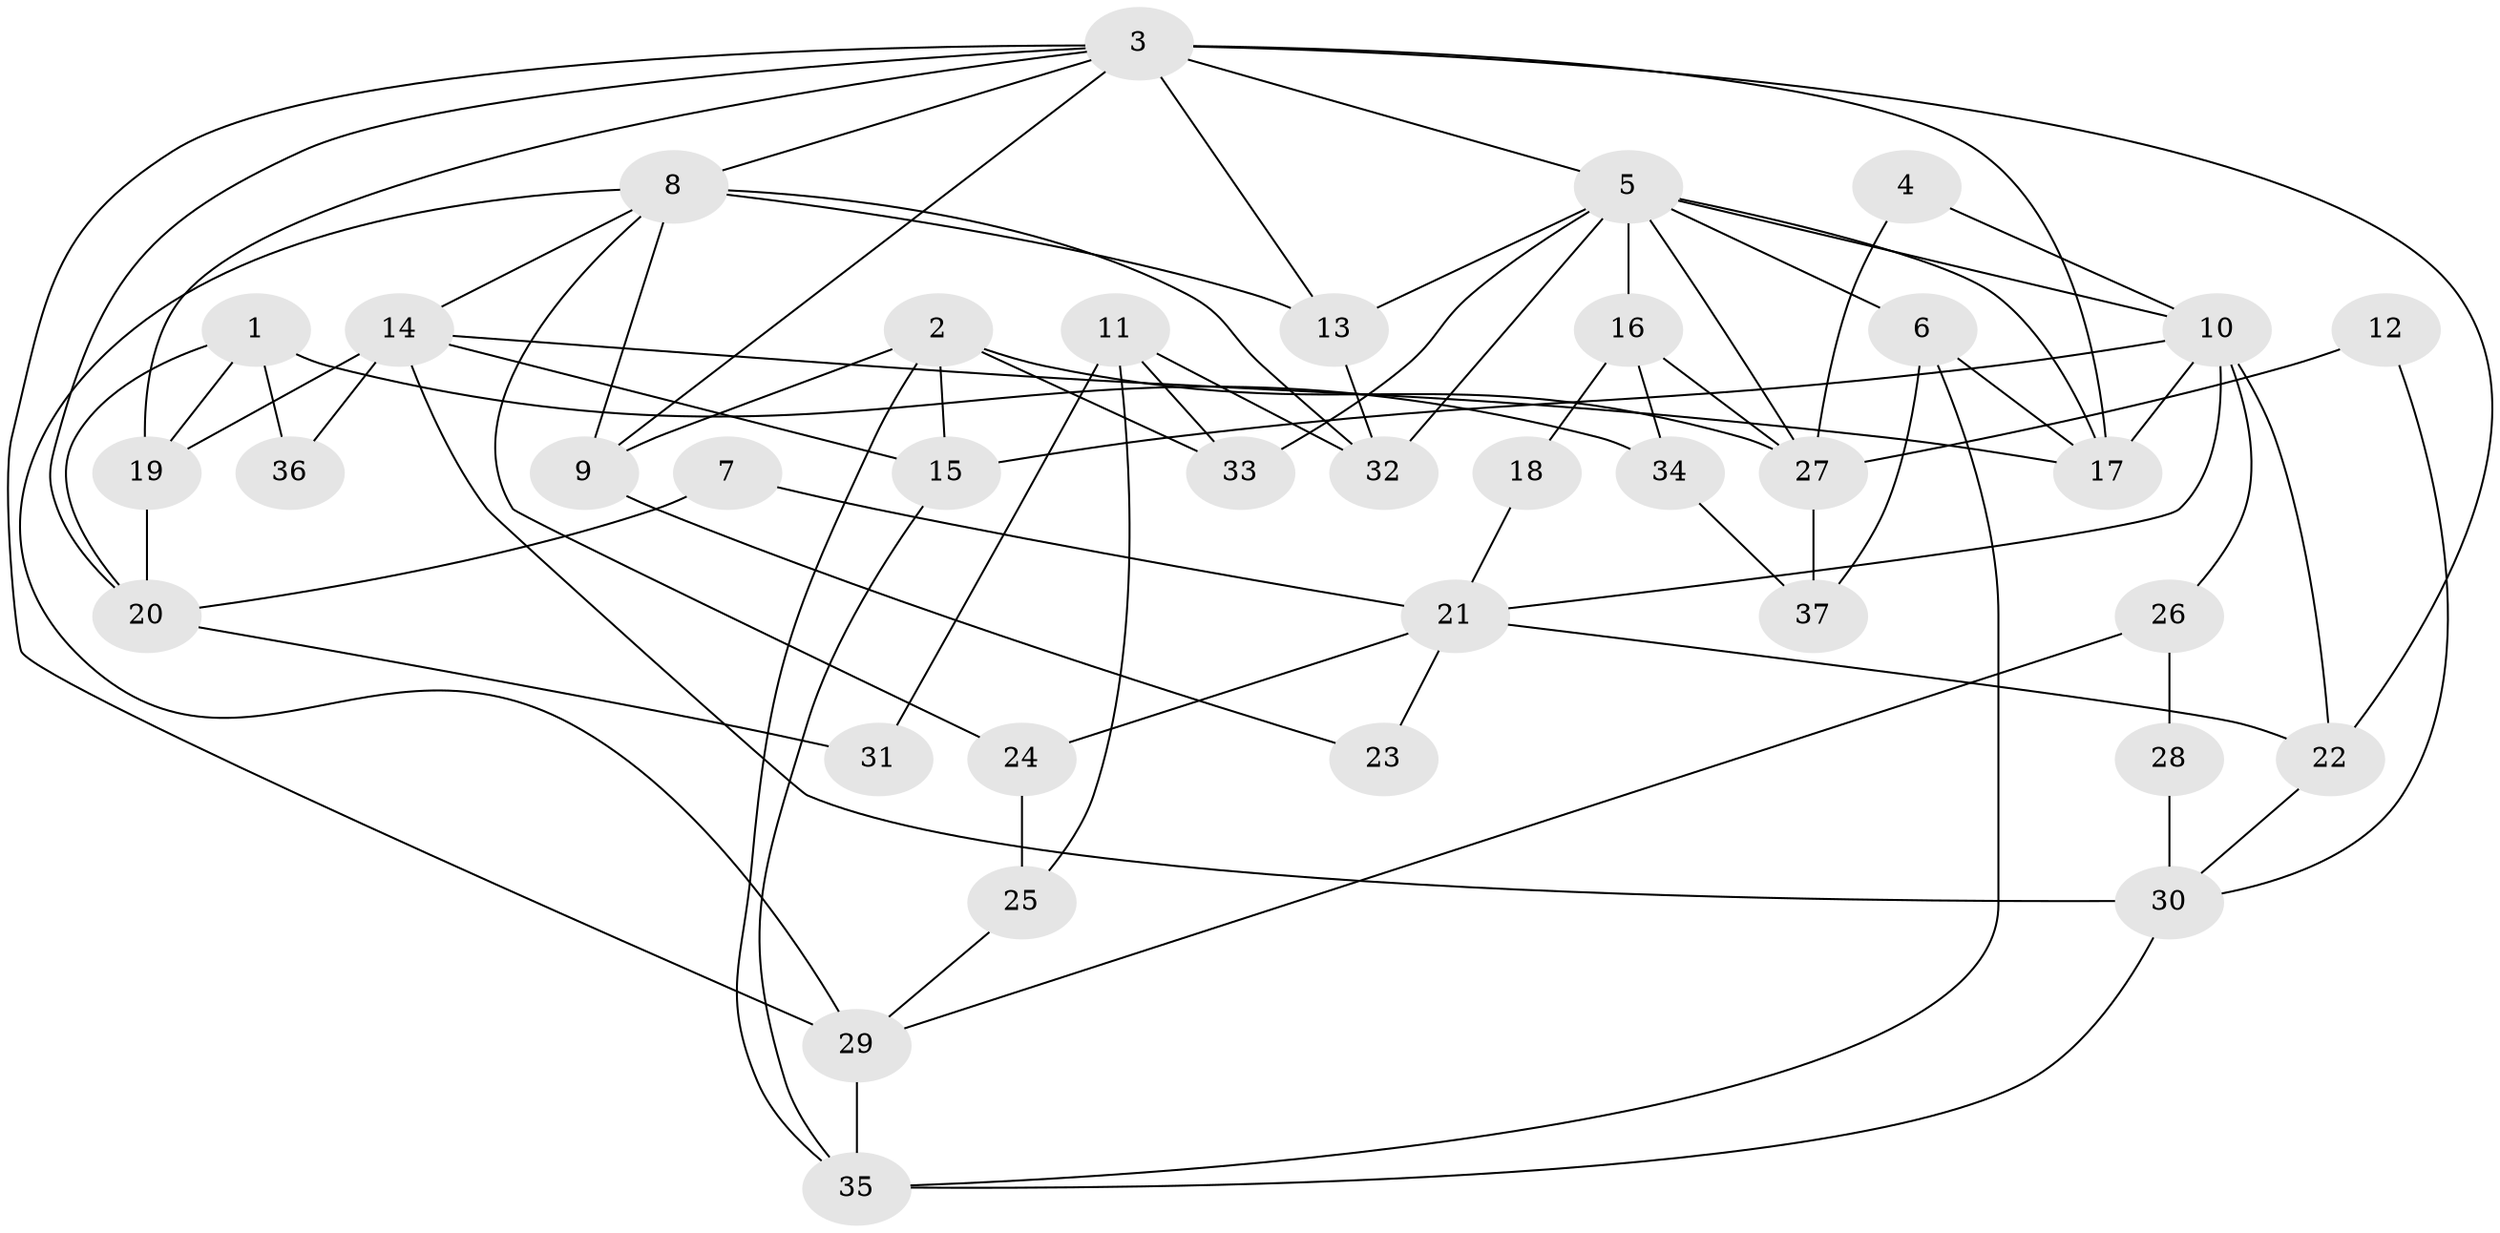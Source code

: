 // original degree distribution, {4: 0.32786885245901637, 7: 0.03278688524590164, 2: 0.14754098360655737, 3: 0.2459016393442623, 6: 0.14754098360655737, 5: 0.08196721311475409, 8: 0.01639344262295082}
// Generated by graph-tools (version 1.1) at 2025/51/03/04/25 22:51:00]
// undirected, 37 vertices, 77 edges
graph export_dot {
  node [color=gray90,style=filled];
  1;
  2;
  3;
  4;
  5;
  6;
  7;
  8;
  9;
  10;
  11;
  12;
  13;
  14;
  15;
  16;
  17;
  18;
  19;
  20;
  21;
  22;
  23;
  24;
  25;
  26;
  27;
  28;
  29;
  30;
  31;
  32;
  33;
  34;
  35;
  36;
  37;
  1 -- 19 [weight=1.0];
  1 -- 20 [weight=1.0];
  1 -- 34 [weight=1.0];
  1 -- 36 [weight=1.0];
  2 -- 9 [weight=3.0];
  2 -- 15 [weight=1.0];
  2 -- 27 [weight=2.0];
  2 -- 33 [weight=1.0];
  2 -- 35 [weight=1.0];
  3 -- 5 [weight=2.0];
  3 -- 8 [weight=1.0];
  3 -- 9 [weight=1.0];
  3 -- 13 [weight=1.0];
  3 -- 17 [weight=1.0];
  3 -- 19 [weight=1.0];
  3 -- 20 [weight=1.0];
  3 -- 22 [weight=1.0];
  3 -- 29 [weight=1.0];
  4 -- 10 [weight=1.0];
  4 -- 27 [weight=1.0];
  5 -- 6 [weight=1.0];
  5 -- 10 [weight=2.0];
  5 -- 13 [weight=2.0];
  5 -- 16 [weight=1.0];
  5 -- 17 [weight=2.0];
  5 -- 27 [weight=1.0];
  5 -- 32 [weight=1.0];
  5 -- 33 [weight=1.0];
  6 -- 17 [weight=1.0];
  6 -- 35 [weight=1.0];
  6 -- 37 [weight=1.0];
  7 -- 20 [weight=1.0];
  7 -- 21 [weight=1.0];
  8 -- 9 [weight=2.0];
  8 -- 13 [weight=3.0];
  8 -- 14 [weight=1.0];
  8 -- 24 [weight=1.0];
  8 -- 29 [weight=1.0];
  8 -- 32 [weight=1.0];
  9 -- 23 [weight=1.0];
  10 -- 15 [weight=2.0];
  10 -- 17 [weight=1.0];
  10 -- 21 [weight=1.0];
  10 -- 22 [weight=1.0];
  10 -- 26 [weight=1.0];
  11 -- 25 [weight=1.0];
  11 -- 31 [weight=1.0];
  11 -- 32 [weight=1.0];
  11 -- 33 [weight=1.0];
  12 -- 27 [weight=1.0];
  12 -- 30 [weight=1.0];
  13 -- 32 [weight=1.0];
  14 -- 15 [weight=1.0];
  14 -- 17 [weight=1.0];
  14 -- 19 [weight=1.0];
  14 -- 30 [weight=1.0];
  14 -- 36 [weight=1.0];
  15 -- 35 [weight=1.0];
  16 -- 18 [weight=1.0];
  16 -- 27 [weight=1.0];
  16 -- 34 [weight=1.0];
  18 -- 21 [weight=1.0];
  19 -- 20 [weight=1.0];
  20 -- 31 [weight=1.0];
  21 -- 22 [weight=1.0];
  21 -- 23 [weight=1.0];
  21 -- 24 [weight=1.0];
  22 -- 30 [weight=1.0];
  24 -- 25 [weight=1.0];
  25 -- 29 [weight=1.0];
  26 -- 28 [weight=1.0];
  26 -- 29 [weight=1.0];
  27 -- 37 [weight=1.0];
  28 -- 30 [weight=1.0];
  29 -- 35 [weight=1.0];
  30 -- 35 [weight=1.0];
  34 -- 37 [weight=1.0];
}
